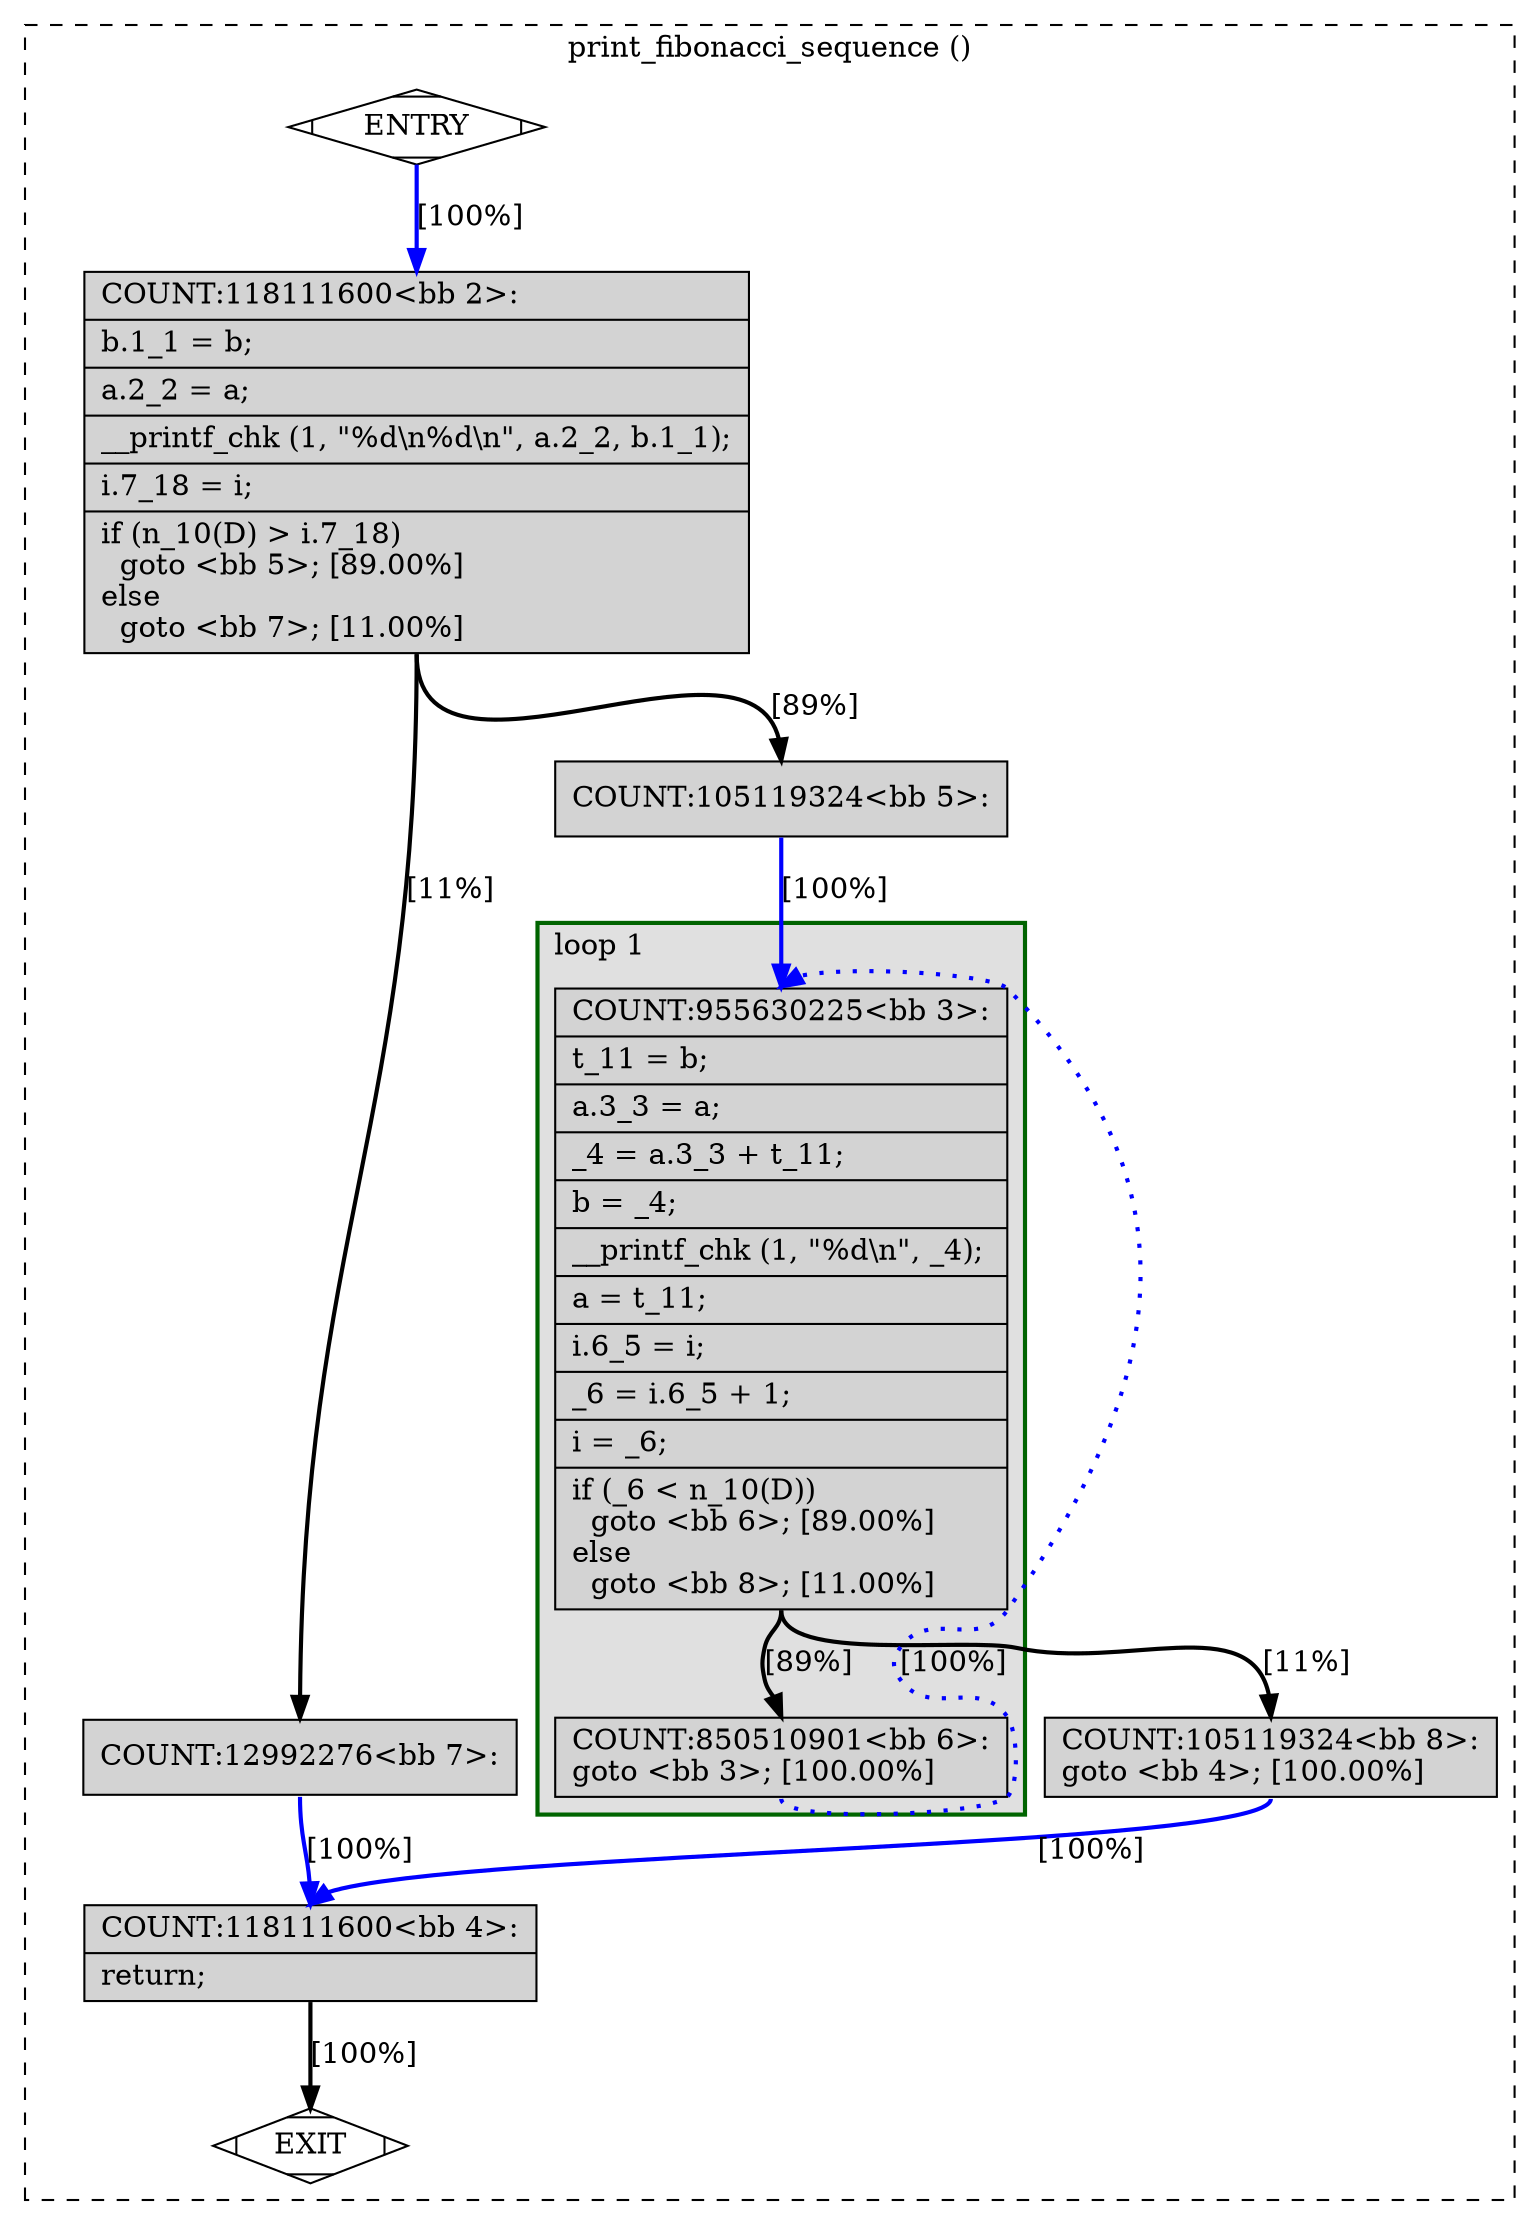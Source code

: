 digraph "a-main1.c.146t.loopinit" {
overlap=false;
subgraph "cluster_print_fibonacci_sequence" {
	style="dashed";
	color="black";
	label="print_fibonacci_sequence ()";
	subgraph cluster_24_1 {
	style="filled";
	color="darkgreen";
	fillcolor="grey88";
	label="loop 1";
	labeljust=l;
	penwidth=2;
	fn_24_basic_block_3 [shape=record,style=filled,fillcolor=lightgrey,label="{COUNT:955630225\<bb\ 3\>:\l\
|t_11\ =\ b;\l\
|a.3_3\ =\ a;\l\
|_4\ =\ a.3_3\ +\ t_11;\l\
|b\ =\ _4;\l\
|__printf_chk\ (1,\ \"%d\\n\",\ _4);\l\
|a\ =\ t_11;\l\
|i.6_5\ =\ i;\l\
|_6\ =\ i.6_5\ +\ 1;\l\
|i\ =\ _6;\l\
|if\ (_6\ \<\ n_10(D))\l\
\ \ goto\ \<bb\ 6\>;\ [89.00%]\l\
else\l\
\ \ goto\ \<bb\ 8\>;\ [11.00%]\l\
}"];

	fn_24_basic_block_6 [shape=record,style=filled,fillcolor=lightgrey,label="{COUNT:850510901\<bb\ 6\>:\l\
goto\ \<bb\ 3\>;\ [100.00%]\l\
}"];

	}
	fn_24_basic_block_0 [shape=Mdiamond,style=filled,fillcolor=white,label="ENTRY"];

	fn_24_basic_block_1 [shape=Mdiamond,style=filled,fillcolor=white,label="EXIT"];

	fn_24_basic_block_2 [shape=record,style=filled,fillcolor=lightgrey,label="{COUNT:118111600\<bb\ 2\>:\l\
|b.1_1\ =\ b;\l\
|a.2_2\ =\ a;\l\
|__printf_chk\ (1,\ \"%d\\n%d\\n\",\ a.2_2,\ b.1_1);\l\
|i.7_18\ =\ i;\l\
|if\ (n_10(D)\ \>\ i.7_18)\l\
\ \ goto\ \<bb\ 5\>;\ [89.00%]\l\
else\l\
\ \ goto\ \<bb\ 7\>;\ [11.00%]\l\
}"];

	fn_24_basic_block_5 [shape=record,style=filled,fillcolor=lightgrey,label="{COUNT:105119324\<bb\ 5\>:\l\
}"];

	fn_24_basic_block_8 [shape=record,style=filled,fillcolor=lightgrey,label="{COUNT:105119324\<bb\ 8\>:\l\
goto\ \<bb\ 4\>;\ [100.00%]\l\
}"];

	fn_24_basic_block_7 [shape=record,style=filled,fillcolor=lightgrey,label="{COUNT:12992276\<bb\ 7\>:\l\
}"];

	fn_24_basic_block_4 [shape=record,style=filled,fillcolor=lightgrey,label="{COUNT:118111600\<bb\ 4\>:\l\
|return;\l\
}"];

	fn_24_basic_block_0:s -> fn_24_basic_block_2:n [style="solid,bold",color=blue,weight=100,constraint=true,label="[100%]"];
	fn_24_basic_block_2:s -> fn_24_basic_block_5:n [style="solid,bold",color=black,weight=10,constraint=true,label="[89%]"];
	fn_24_basic_block_2:s -> fn_24_basic_block_7:n [style="solid,bold",color=black,weight=10,constraint=true,label="[11%]"];
	fn_24_basic_block_5:s -> fn_24_basic_block_3:n [style="solid,bold",color=blue,weight=100,constraint=true,label="[100%]"];
	fn_24_basic_block_3:s -> fn_24_basic_block_6:n [style="solid,bold",color=black,weight=10,constraint=true,label="[89%]"];
	fn_24_basic_block_3:s -> fn_24_basic_block_8:n [style="solid,bold",color=black,weight=10,constraint=true,label="[11%]"];
	fn_24_basic_block_8:s -> fn_24_basic_block_4:n [style="solid,bold",color=blue,weight=100,constraint=true,label="[100%]"];
	fn_24_basic_block_6:s -> fn_24_basic_block_3:n [style="dotted,bold",color=blue,weight=10,constraint=false,label="[100%]"];
	fn_24_basic_block_7:s -> fn_24_basic_block_4:n [style="solid,bold",color=blue,weight=100,constraint=true,label="[100%]"];
	fn_24_basic_block_4:s -> fn_24_basic_block_1:n [style="solid,bold",color=black,weight=10,constraint=true,label="[100%]"];
	fn_24_basic_block_0:s -> fn_24_basic_block_1:n [style="invis",constraint=true];
}
}
